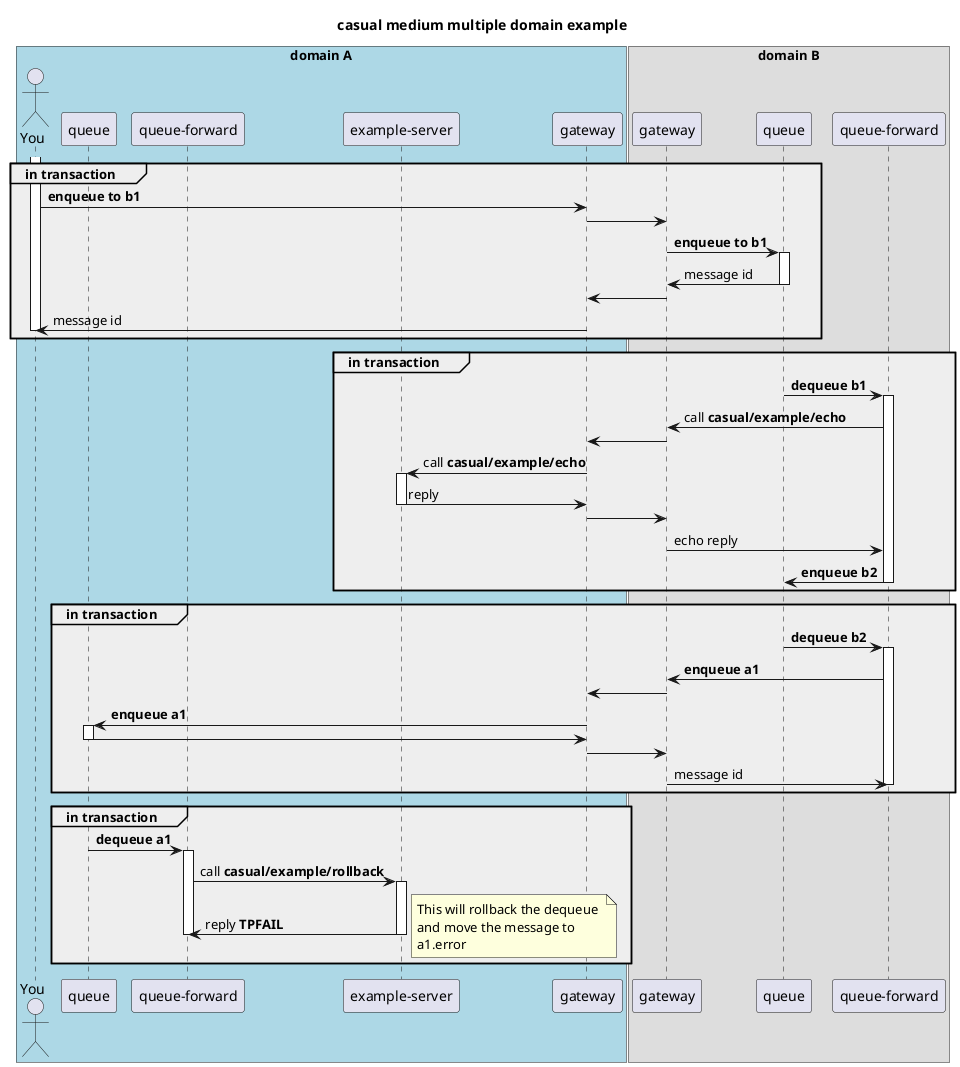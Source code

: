 @startuml scenario

title casual medium multiple domain example

box "domain A" #LightBlue
   actor "You" as AA
   participant "queue" as QA
   participant "queue-forward" as QFA
   participant "example-server" as SA
   participant "gateway" as GA
end box

box "domain B"
   participant "gateway" as GB 
   participant "queue" as QB
   participant "queue-forward" as QFB
end box

activate AA

group #eeeeee in transaction 
AA -> GA: **enqueue to b1**
GA -> GB:
GB -> QB: **enqueue to b1**
activate QB
QB -> GB: message id
deactivate QB
GB -> GA:
GA -> AA: message id
deactivate AA
end

group #eeeeee in transaction
QB -> QFB: **dequeue b1**
activate QFB
QFB -> GB: call **casual/example/echo**
GB -> GA:
GA -> SA: call **casual/example/echo**
activate SA
SA -> GA: reply 
deactivate SA
GA -> GB
GB -> QFB: echo reply
QFB -> QB: **enqueue b2**
deactivate QFB
end

group #eeeeee in transaction
QB -> QFB: **dequeue b2**
activate QFB
QFB -> GB: **enqueue a1**
GB -> GA
GA -> QA: **enqueue a1**
activate QA
QA -> GA
deactivate QA
GA -> GB
GB -> QFB: message id

deactivate QFB
end

group #eeeeee in transaction

QA -> QFA: **dequeue a1**
activate QFA
QFA -> SA: call **casual/example/rollback**
activate SA
SA -> QFA: reply **TPFAIL**
note right 
   This will rollback the dequeue 
   and move the message to 
   a1.error
end note

deactivate SA

deactivate QFA

end



@enduml
